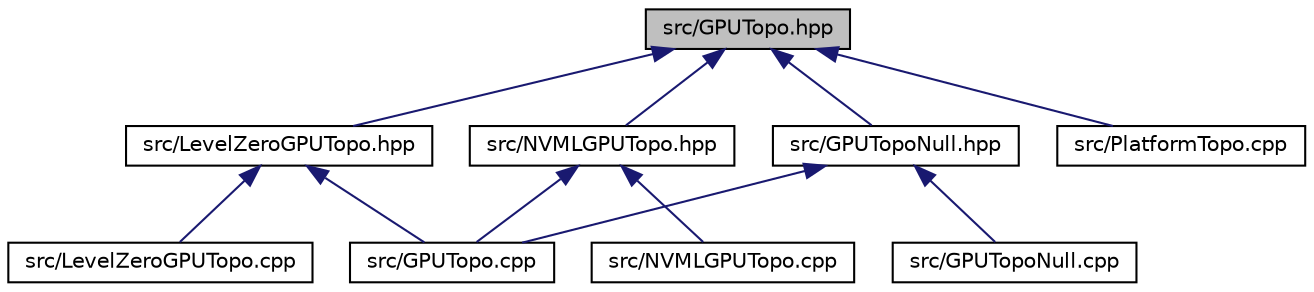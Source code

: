 digraph "src/GPUTopo.hpp"
{
 // LATEX_PDF_SIZE
  edge [fontname="Helvetica",fontsize="10",labelfontname="Helvetica",labelfontsize="10"];
  node [fontname="Helvetica",fontsize="10",shape=record];
  Node1 [label="src/GPUTopo.hpp",height=0.2,width=0.4,color="black", fillcolor="grey75", style="filled", fontcolor="black",tooltip=" "];
  Node1 -> Node2 [dir="back",color="midnightblue",fontsize="10",style="solid",fontname="Helvetica"];
  Node2 [label="src/GPUTopoNull.hpp",height=0.2,width=0.4,color="black", fillcolor="white", style="filled",URL="$_g_p_u_topo_null_8hpp.html",tooltip=" "];
  Node2 -> Node3 [dir="back",color="midnightblue",fontsize="10",style="solid",fontname="Helvetica"];
  Node3 [label="src/GPUTopo.cpp",height=0.2,width=0.4,color="black", fillcolor="white", style="filled",URL="$_g_p_u_topo_8cpp.html",tooltip=" "];
  Node2 -> Node4 [dir="back",color="midnightblue",fontsize="10",style="solid",fontname="Helvetica"];
  Node4 [label="src/GPUTopoNull.cpp",height=0.2,width=0.4,color="black", fillcolor="white", style="filled",URL="$_g_p_u_topo_null_8cpp.html",tooltip=" "];
  Node1 -> Node5 [dir="back",color="midnightblue",fontsize="10",style="solid",fontname="Helvetica"];
  Node5 [label="src/LevelZeroGPUTopo.hpp",height=0.2,width=0.4,color="black", fillcolor="white", style="filled",URL="$_level_zero_g_p_u_topo_8hpp.html",tooltip=" "];
  Node5 -> Node3 [dir="back",color="midnightblue",fontsize="10",style="solid",fontname="Helvetica"];
  Node5 -> Node6 [dir="back",color="midnightblue",fontsize="10",style="solid",fontname="Helvetica"];
  Node6 [label="src/LevelZeroGPUTopo.cpp",height=0.2,width=0.4,color="black", fillcolor="white", style="filled",URL="$_level_zero_g_p_u_topo_8cpp.html",tooltip=" "];
  Node1 -> Node7 [dir="back",color="midnightblue",fontsize="10",style="solid",fontname="Helvetica"];
  Node7 [label="src/NVMLGPUTopo.hpp",height=0.2,width=0.4,color="black", fillcolor="white", style="filled",URL="$_n_v_m_l_g_p_u_topo_8hpp.html",tooltip=" "];
  Node7 -> Node3 [dir="back",color="midnightblue",fontsize="10",style="solid",fontname="Helvetica"];
  Node7 -> Node8 [dir="back",color="midnightblue",fontsize="10",style="solid",fontname="Helvetica"];
  Node8 [label="src/NVMLGPUTopo.cpp",height=0.2,width=0.4,color="black", fillcolor="white", style="filled",URL="$_n_v_m_l_g_p_u_topo_8cpp.html",tooltip=" "];
  Node1 -> Node9 [dir="back",color="midnightblue",fontsize="10",style="solid",fontname="Helvetica"];
  Node9 [label="src/PlatformTopo.cpp",height=0.2,width=0.4,color="black", fillcolor="white", style="filled",URL="$_platform_topo_8cpp.html",tooltip=" "];
}
